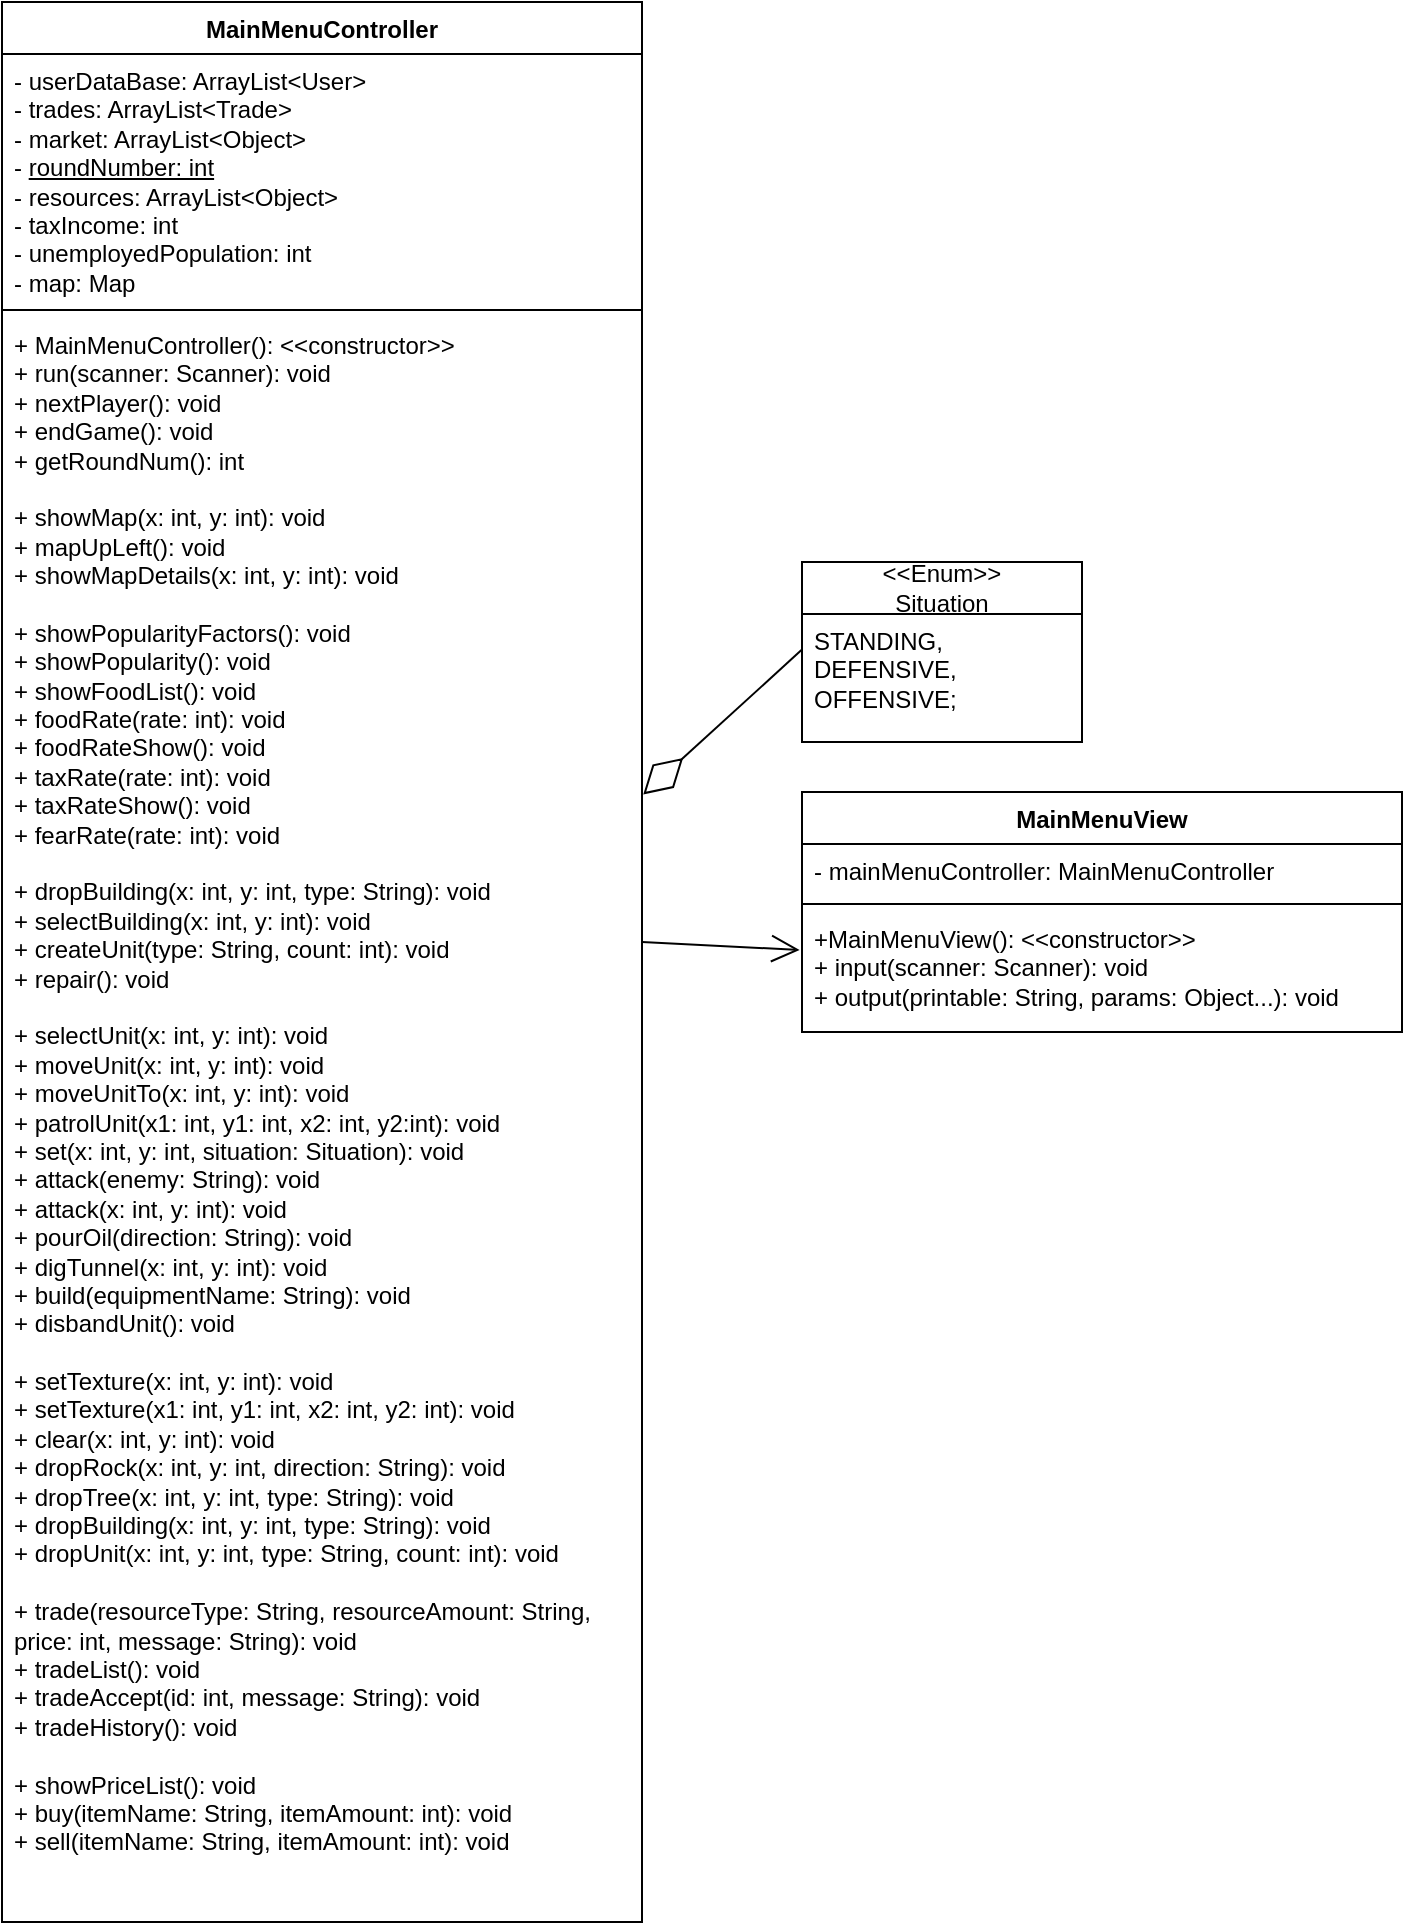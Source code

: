 <mxfile version="21.1.7" type="device">
  <diagram name="Page-1" id="929967ad-93f9-6ef4-fab6-5d389245f69c">
    <mxGraphModel dx="803" dy="1506" grid="1" gridSize="10" guides="1" tooltips="1" connect="1" arrows="1" fold="1" page="1" pageScale="1.5" pageWidth="1169" pageHeight="826" background="none" math="0" shadow="0">
      <root>
        <mxCell id="0" style=";html=1;" />
        <mxCell id="1" style=";html=1;" parent="0" />
        <mxCell id="9huVeLQxGzD-RM6x9B-5-1" value="MainMenuView" style="swimlane;fontStyle=1;align=center;verticalAlign=top;childLayout=stackLayout;horizontal=1;startSize=26;horizontalStack=0;resizeParent=1;resizeParentMax=0;resizeLast=0;collapsible=1;marginBottom=0;whiteSpace=wrap;html=1;" parent="1" vertex="1">
          <mxGeometry x="740" y="765" width="300" height="120" as="geometry" />
        </mxCell>
        <mxCell id="9huVeLQxGzD-RM6x9B-5-2" value="- mainMenuController: MainMenuController" style="text;strokeColor=none;fillColor=none;align=left;verticalAlign=top;spacingLeft=4;spacingRight=4;overflow=hidden;rotatable=0;points=[[0,0.5],[1,0.5]];portConstraint=eastwest;whiteSpace=wrap;html=1;" parent="9huVeLQxGzD-RM6x9B-5-1" vertex="1">
          <mxGeometry y="26" width="300" height="26" as="geometry" />
        </mxCell>
        <mxCell id="9huVeLQxGzD-RM6x9B-5-3" value="" style="line;strokeWidth=1;fillColor=none;align=left;verticalAlign=middle;spacingTop=-1;spacingLeft=3;spacingRight=3;rotatable=0;labelPosition=right;points=[];portConstraint=eastwest;strokeColor=inherit;" parent="9huVeLQxGzD-RM6x9B-5-1" vertex="1">
          <mxGeometry y="52" width="300" height="8" as="geometry" />
        </mxCell>
        <mxCell id="9huVeLQxGzD-RM6x9B-5-4" value="+MainMenuView(): &amp;lt;&amp;lt;constructor&amp;gt;&amp;gt;&lt;br&gt;+ input(scanner: Scanner): void&lt;br&gt;+ output(printable: String, params: Object...): void" style="text;strokeColor=none;fillColor=none;align=left;verticalAlign=top;spacingLeft=4;spacingRight=4;overflow=hidden;rotatable=0;points=[[0,0.5],[1,0.5]];portConstraint=eastwest;whiteSpace=wrap;html=1;" parent="9huVeLQxGzD-RM6x9B-5-1" vertex="1">
          <mxGeometry y="60" width="300" height="60" as="geometry" />
        </mxCell>
        <mxCell id="9huVeLQxGzD-RM6x9B-5-5" value="MainMenuController" style="swimlane;fontStyle=1;align=center;verticalAlign=top;childLayout=stackLayout;horizontal=1;startSize=26;horizontalStack=0;resizeParent=1;resizeParentMax=0;resizeLast=0;collapsible=1;marginBottom=0;whiteSpace=wrap;html=1;" parent="1" vertex="1">
          <mxGeometry x="340" y="370" width="320" height="960" as="geometry" />
        </mxCell>
        <mxCell id="9huVeLQxGzD-RM6x9B-5-6" value="- userDataBase: ArrayList&amp;lt;User&amp;gt;&lt;br&gt;- trades: ArrayList&amp;lt;Trade&amp;gt;&lt;br&gt;- market: ArrayList&amp;lt;Object&amp;gt;&lt;br&gt;- &lt;u&gt;roundNumber: int&lt;/u&gt;&lt;br&gt;- resources: ArrayList&amp;lt;Object&amp;gt;&lt;br&gt;- taxIncome: int&lt;br&gt;- unemployedPopulation: int&lt;br&gt;- map: Map" style="text;strokeColor=none;fillColor=none;align=left;verticalAlign=top;spacingLeft=4;spacingRight=4;overflow=hidden;rotatable=0;points=[[0,0.5],[1,0.5]];portConstraint=eastwest;whiteSpace=wrap;html=1;" parent="9huVeLQxGzD-RM6x9B-5-5" vertex="1">
          <mxGeometry y="26" width="320" height="124" as="geometry" />
        </mxCell>
        <mxCell id="9huVeLQxGzD-RM6x9B-5-7" value="" style="line;strokeWidth=1;fillColor=none;align=left;verticalAlign=middle;spacingTop=-1;spacingLeft=3;spacingRight=3;rotatable=0;labelPosition=right;points=[];portConstraint=eastwest;strokeColor=inherit;" parent="9huVeLQxGzD-RM6x9B-5-5" vertex="1">
          <mxGeometry y="150" width="320" height="8" as="geometry" />
        </mxCell>
        <mxCell id="9huVeLQxGzD-RM6x9B-5-8" value="+ MainMenuController(): &amp;lt;&amp;lt;constructor&amp;gt;&amp;gt;&lt;br&gt;+ run(scanner: Scanner): void&lt;br&gt;+ nextPlayer(): void&lt;br&gt;+ endGame(): void&lt;br&gt;+ getRoundNum(): int&lt;br&gt;&lt;br&gt;+ showMap(x: int, y: int): void&lt;br&gt;+ mapUpLeft(): void&lt;br&gt;+ showMapDetails(x: int, y: int): void&lt;br&gt;&lt;br&gt;+ showPopularityFactors(): void&lt;br&gt;+ showPopularity(): void&lt;br&gt;+ showFoodList(): void&lt;br&gt;+ foodRate(rate: int): void&lt;br&gt;+ foodRateShow(): void&lt;br&gt;+ taxRate(rate: int): void&lt;br&gt;+ taxRateShow(): void&lt;br&gt;+ fearRate(rate: int): void&lt;br&gt;&lt;br&gt;+ dropBuilding(x: int, y: int, type: String): void&lt;br&gt;+ selectBuilding(x: int, y: int): void&lt;br&gt;+ createUnit(type: String, count: int): void&lt;br&gt;+ repair(): void&lt;br&gt;&lt;br&gt;+ selectUnit(x: int, y: int): void&lt;br&gt;+ moveUnit(x: int, y: int): void&lt;br&gt;+ moveUnitTo(x: int, y: int): void&lt;br&gt;+ patrolUnit(x1: int, y1: int, x2: int, y2:int): void&lt;br&gt;+ set(x: int, y: int, situation: Situation): void&lt;br&gt;+ attack(enemy: String): void&lt;br&gt;+ attack(x: int, y: int): void&lt;br&gt;+ pourOil(direction: String): void&lt;br&gt;+ digTunnel(x: int, y: int): void&lt;br&gt;+ build(equipmentName: String): void&lt;br&gt;+ disbandUnit(): void&lt;br&gt;&lt;br&gt;+ setTexture(x: int, y: int): void&lt;br&gt;+ setTexture(x1: int, y1: int, x2: int, y2: int): void&lt;br&gt;+ clear(x: int, y: int): void&lt;br&gt;+ dropRock(x: int, y: int, direction: String): void&lt;br&gt;+ dropTree(x: int, y: int, type: String): void&lt;br&gt;+ dropBuilding(x: int, y: int, type: String): void&lt;br&gt;+ dropUnit(x: int, y: int, type: String, count: int): void&lt;br&gt;&lt;br&gt;+ trade(resourceType: String, resourceAmount: String, price: int, message: String): void&lt;br&gt;+ tradeList(): void&lt;br&gt;+ tradeAccept(id: int, message: String): void&lt;br&gt;+ tradeHistory(): void&lt;br&gt;&lt;br&gt;+ showPriceList(): void&lt;br&gt;+ buy(itemName: String, itemAmount: int): void&lt;br&gt;+ sell(itemName: String, itemAmount: int): void" style="text;strokeColor=none;fillColor=none;align=left;verticalAlign=top;spacingLeft=4;spacingRight=4;overflow=hidden;rotatable=0;points=[[0,0.5],[1,0.5]];portConstraint=eastwest;whiteSpace=wrap;html=1;" parent="9huVeLQxGzD-RM6x9B-5-5" vertex="1">
          <mxGeometry y="158" width="320" height="802" as="geometry" />
        </mxCell>
        <mxCell id="9huVeLQxGzD-RM6x9B-5-15" value="&amp;lt;&amp;lt;Enum&amp;gt;&amp;gt;&lt;br&gt;Situation" style="swimlane;fontStyle=0;childLayout=stackLayout;horizontal=1;startSize=26;fillColor=none;horizontalStack=0;resizeParent=1;resizeParentMax=0;resizeLast=0;collapsible=1;marginBottom=0;whiteSpace=wrap;html=1;" parent="1" vertex="1">
          <mxGeometry x="740" y="650" width="140" height="90" as="geometry" />
        </mxCell>
        <mxCell id="9huVeLQxGzD-RM6x9B-5-16" value="STANDING,&lt;br&gt;DEFENSIVE,&lt;br&gt;OFFENSIVE;" style="text;strokeColor=none;fillColor=none;align=left;verticalAlign=top;spacingLeft=4;spacingRight=4;overflow=hidden;rotatable=0;points=[[0,0.5],[1,0.5]];portConstraint=eastwest;whiteSpace=wrap;html=1;" parent="9huVeLQxGzD-RM6x9B-5-15" vertex="1">
          <mxGeometry y="26" width="140" height="64" as="geometry" />
        </mxCell>
        <mxCell id="0cnsZ5iu7qtsFK9ChAxQ-2" value="" style="endArrow=open;endFill=1;endSize=12;html=1;rounded=0;entryX=-0.004;entryY=0.316;entryDx=0;entryDy=0;entryPerimeter=0;" edge="1" parent="1" target="9huVeLQxGzD-RM6x9B-5-4">
          <mxGeometry width="160" relative="1" as="geometry">
            <mxPoint x="660" y="840" as="sourcePoint" />
            <mxPoint x="740" y="840" as="targetPoint" />
          </mxGeometry>
        </mxCell>
        <mxCell id="0cnsZ5iu7qtsFK9ChAxQ-3" value="" style="endArrow=diamondThin;endFill=0;endSize=24;html=1;rounded=0;entryX=1.002;entryY=0.297;entryDx=0;entryDy=0;entryPerimeter=0;exitX=-0.002;exitY=0.282;exitDx=0;exitDy=0;exitPerimeter=0;" edge="1" parent="1" source="9huVeLQxGzD-RM6x9B-5-16" target="9huVeLQxGzD-RM6x9B-5-8">
          <mxGeometry width="160" relative="1" as="geometry">
            <mxPoint x="590" y="700" as="sourcePoint" />
            <mxPoint x="750" y="700" as="targetPoint" />
          </mxGeometry>
        </mxCell>
      </root>
    </mxGraphModel>
  </diagram>
</mxfile>
